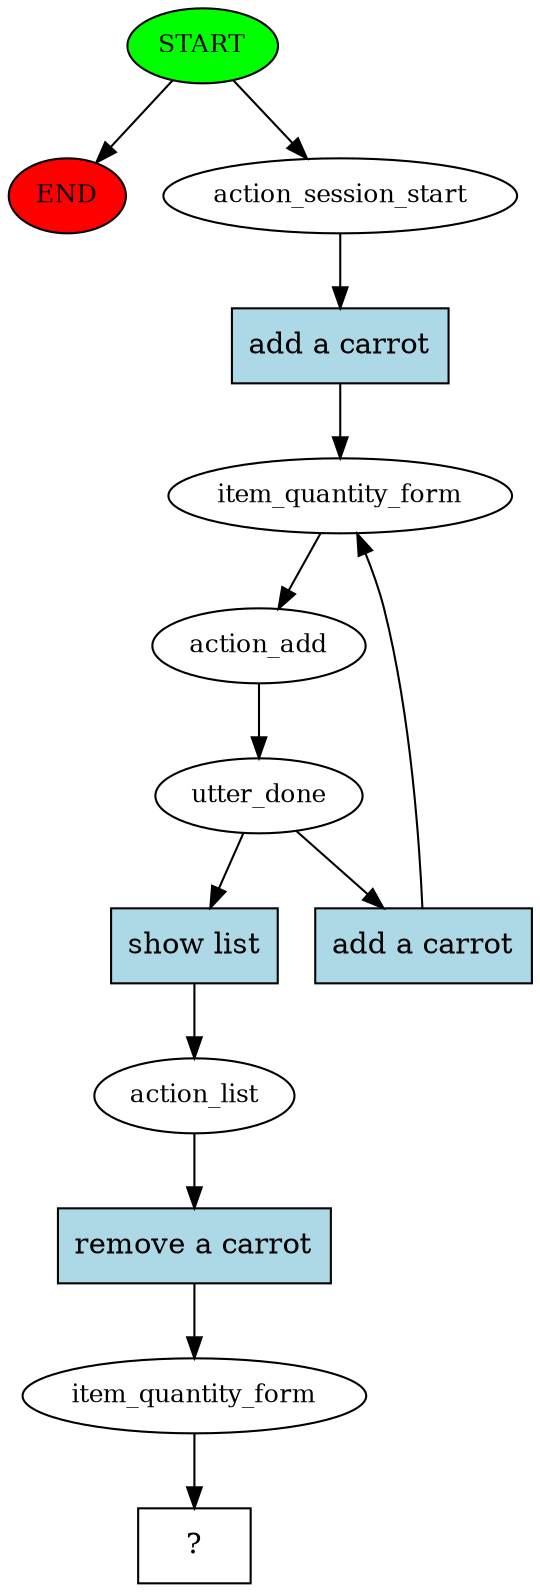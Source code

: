 digraph  {
0 [class="start active", fillcolor=green, fontsize=12, label=START, style=filled];
"-1" [class=end, fillcolor=red, fontsize=12, label=END, style=filled];
1 [class=active, fontsize=12, label=action_session_start];
2 [class=active, fontsize=12, label=item_quantity_form];
3 [class=active, fontsize=12, label=action_add];
4 [class=active, fontsize=12, label=utter_done];
8 [class=active, fontsize=12, label=action_list];
9 [class=active, fontsize=12, label=item_quantity_form];
10 [class="intent dashed active", label="  ?  ", shape=rect];
11 [class="intent active", fillcolor=lightblue, label="add a carrot", shape=rect, style=filled];
12 [class="intent active", fillcolor=lightblue, label="add a carrot", shape=rect, style=filled];
13 [class="intent active", fillcolor=lightblue, label="show list", shape=rect, style=filled];
14 [class="intent active", fillcolor=lightblue, label="remove a carrot", shape=rect, style=filled];
0 -> "-1"  [class="", key=NONE, label=""];
0 -> 1  [class=active, key=NONE, label=""];
1 -> 11  [class=active, key=0];
2 -> 3  [class=active, key=NONE, label=""];
3 -> 4  [class=active, key=NONE, label=""];
4 -> 12  [class=active, key=0];
4 -> 13  [class=active, key=0];
8 -> 14  [class=active, key=0];
9 -> 10  [class=active, key=NONE, label=""];
11 -> 2  [class=active, key=0];
12 -> 2  [class=active, key=0];
13 -> 8  [class=active, key=0];
14 -> 9  [class=active, key=0];
}

